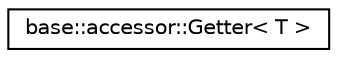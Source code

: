 digraph "クラス階層図"
{
 // LATEX_PDF_SIZE
  edge [fontname="Helvetica",fontsize="10",labelfontname="Helvetica",labelfontsize="10"];
  node [fontname="Helvetica",fontsize="10",shape=record];
  rankdir="LR";
  Node0 [label="base::accessor::Getter\< T \>",height=0.2,width=0.4,color="black", fillcolor="white", style="filled",URL="$classbase_1_1accessor_1_1_getter.html",tooltip=" "];
}
